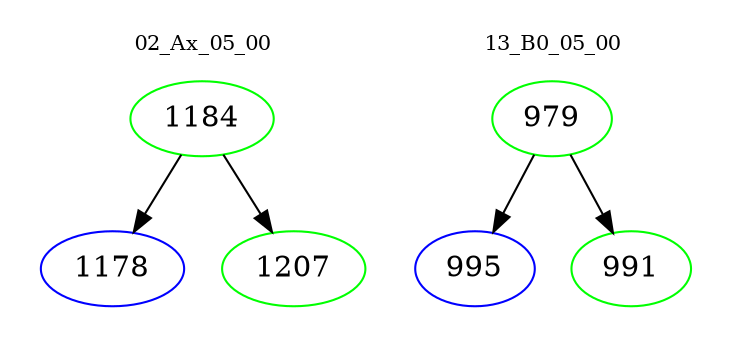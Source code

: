 digraph{
subgraph cluster_0 {
color = white
label = "02_Ax_05_00";
fontsize=10;
T0_1184 [label="1184", color="green"]
T0_1184 -> T0_1178 [color="black"]
T0_1178 [label="1178", color="blue"]
T0_1184 -> T0_1207 [color="black"]
T0_1207 [label="1207", color="green"]
}
subgraph cluster_1 {
color = white
label = "13_B0_05_00";
fontsize=10;
T1_979 [label="979", color="green"]
T1_979 -> T1_995 [color="black"]
T1_995 [label="995", color="blue"]
T1_979 -> T1_991 [color="black"]
T1_991 [label="991", color="green"]
}
}

